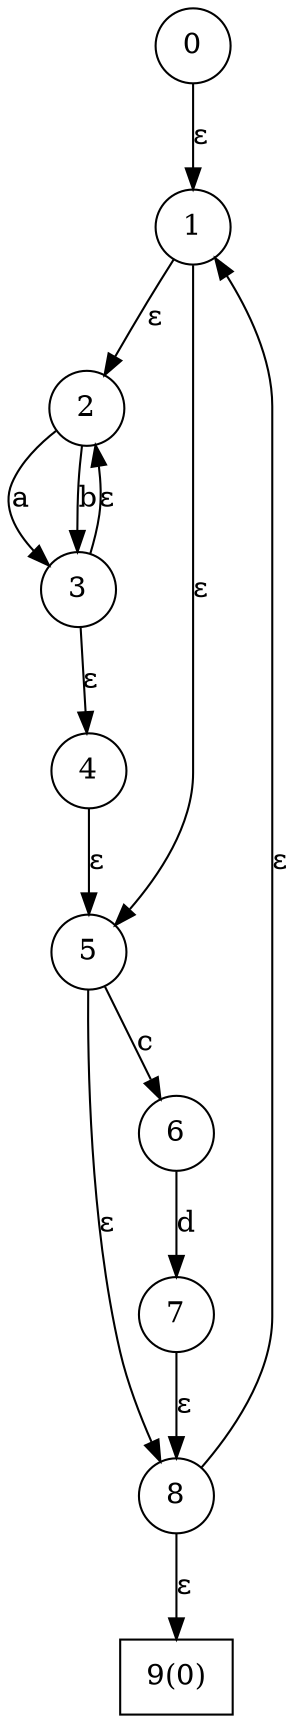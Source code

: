 digraph simple_regex {	0 -> 1[label="ε"]
	1 -> 2[label="ε"]
	1 -> 5[label="ε"]
	2 -> 3[label="a"]
	2 -> 3[label="b"]
	3 -> 2[label="ε"]
	3 -> 4[label="ε"]
	4 -> 5[label="ε"]
	5 -> 8[label="ε"]
	5 -> 6[label="c"]
	6 -> 7[label="d"]
	7 -> 8[label="ε"]
	8 -> 1[label="ε"]
	8 -> 9[label="ε"]0[shape=circle,label=0]
1[shape=circle,label=1]
2[shape=circle,label=2]
3[shape=circle,label=3]
4[shape=circle,label=4]
5[shape=circle,label=5]
6[shape=circle,label=6]
7[shape=circle,label=7]
8[shape=circle,label=8]
9[shape=box,label="9(0)"]}
